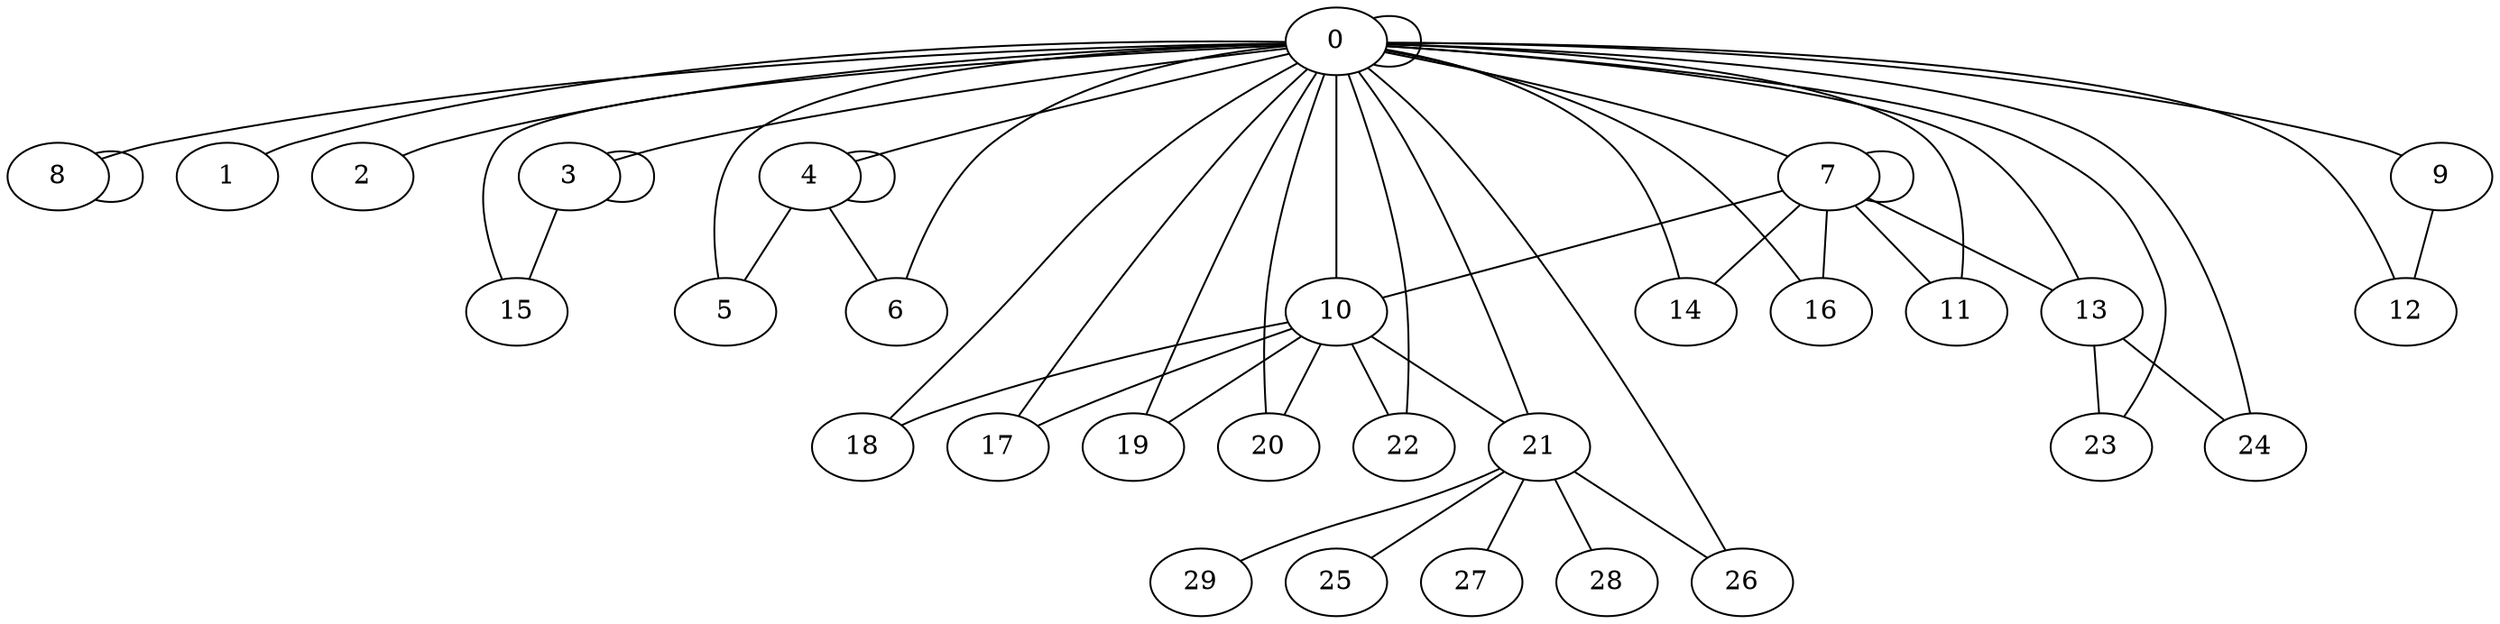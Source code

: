 graph G {
   8 -- 8
   0 -- 8
   0 -- 0
   0 -- 1
   0 -- 2
   0 -- 3
   0 -- 4
   0 -- 5
   0 -- 6
   0 -- 7
   0 -- 9
   0 -- 14
   0 -- 12
   0 -- 10
   0 -- 16
   0 -- 18
   0 -- 17
   0 -- 15
   0 -- 19
   0 -- 20
   0 -- 11
   0 -- 22
   0 -- 13
   0 -- 21
   0 -- 23
   0 -- 24
   0 -- 26
   3 -- 3
   3 -- 15
   4 -- 4
   4 -- 5
   4 -- 6
   7 -- 7
   7 -- 16
   7 -- 10
   7 -- 11
   7 -- 13
   7 -- 14
   9 -- 12
   10 -- 17
   10 -- 18
   10 -- 19
   10 -- 20
   10 -- 21
   10 -- 22
   13 -- 23
   13 -- 24
   21 -- 26
   21 -- 25
   21 -- 27
   21 -- 28
   21 -- 29
}
